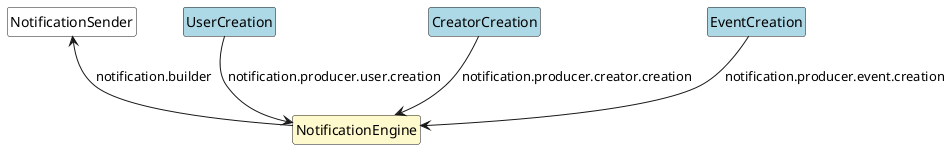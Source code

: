 @startuml
!define RECTANGLE class
hide circle
hide empty members

' ENTITIES CREATION
RECTANGLE UserCreation #lightblue
RECTANGLE CreatorCreation #lightblue
RECTANGLE EventCreation #lightblue
' TICKET PURCHASE
' RECTANGLE TicketPurchase #lightblue
' RECTANGLE RecommendationEngine #lemonchiffon
' RECTANGLE TicketValidation #lemonchiffon
' RECTANGLE FinancialValidation #lemonchiffon
' RECTANGLE DeadLetter #white
' RECTANGLE Recommendations #white
' RECTANGLE InvalidMessage #white
' ALL
RECTANGLE NotificationEngine #lemonchiffon
RECTANGLE NotificationSender #white

' ENTITIES CREATION
UserCreation -down-> NotificationEngine : "notification.producer.user.creation"
CreatorCreation -down-> NotificationEngine : "notification.producer.creator.creation"
EventCreation -down-> NotificationEngine : "notification.producer.event.creation"
' TICKET PURCHASE
' TicketPurchase -down-> FinancialValidation : "ticketvalidation.financial"
' TicketPurchase -down-> NotificationEngine : "notification.producer.ticketpayment.inprocess"
' TicketPurchase -down-> InvalidMessage : "ticketvalidation.invalidmessage"
' TicketPurchase -down-> TicketValidation : "ticketvalidation.completion"
' TicketPurchase -down-> RecommendationEngine : "recommender.builder"
' FinancialValidation -down-> TicketValidation : "ticketvalidation.completion"
' FinancialValidation -down-> NotificationEngine : "notification.producer.ticketpayment.rejected"
' TicketValidation -down-> NotificationEngine : "notification.producer.ticketpayment.approved"
' TicketValidation -up-> DeadLetter : "ticketvalidation7.deadletter"
' RecommendationEngine -up-> NotificationEngine : "notification.producer.recommendations"
' RecommendationEngine -up-> Recommendations : "topic:user.recommendations"
' NotificationEngine -down-> DeadLetter : "notification.deadletter"
' ALL
NotificationEngine -up-> NotificationSender : "notification.builder"

@enduml
